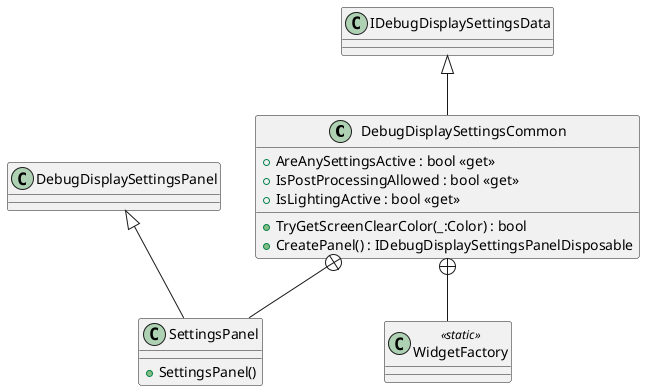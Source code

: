 @startuml
class DebugDisplaySettingsCommon {
    + AreAnySettingsActive : bool <<get>>
    + IsPostProcessingAllowed : bool <<get>>
    + IsLightingActive : bool <<get>>
    + TryGetScreenClearColor(_:Color) : bool
    + CreatePanel() : IDebugDisplaySettingsPanelDisposable
}
class WidgetFactory <<static>> {
}
class SettingsPanel {
    + SettingsPanel()
}
IDebugDisplaySettingsData <|-- DebugDisplaySettingsCommon
DebugDisplaySettingsCommon +-- WidgetFactory
DebugDisplaySettingsCommon +-- SettingsPanel
DebugDisplaySettingsPanel <|-- SettingsPanel
@enduml
